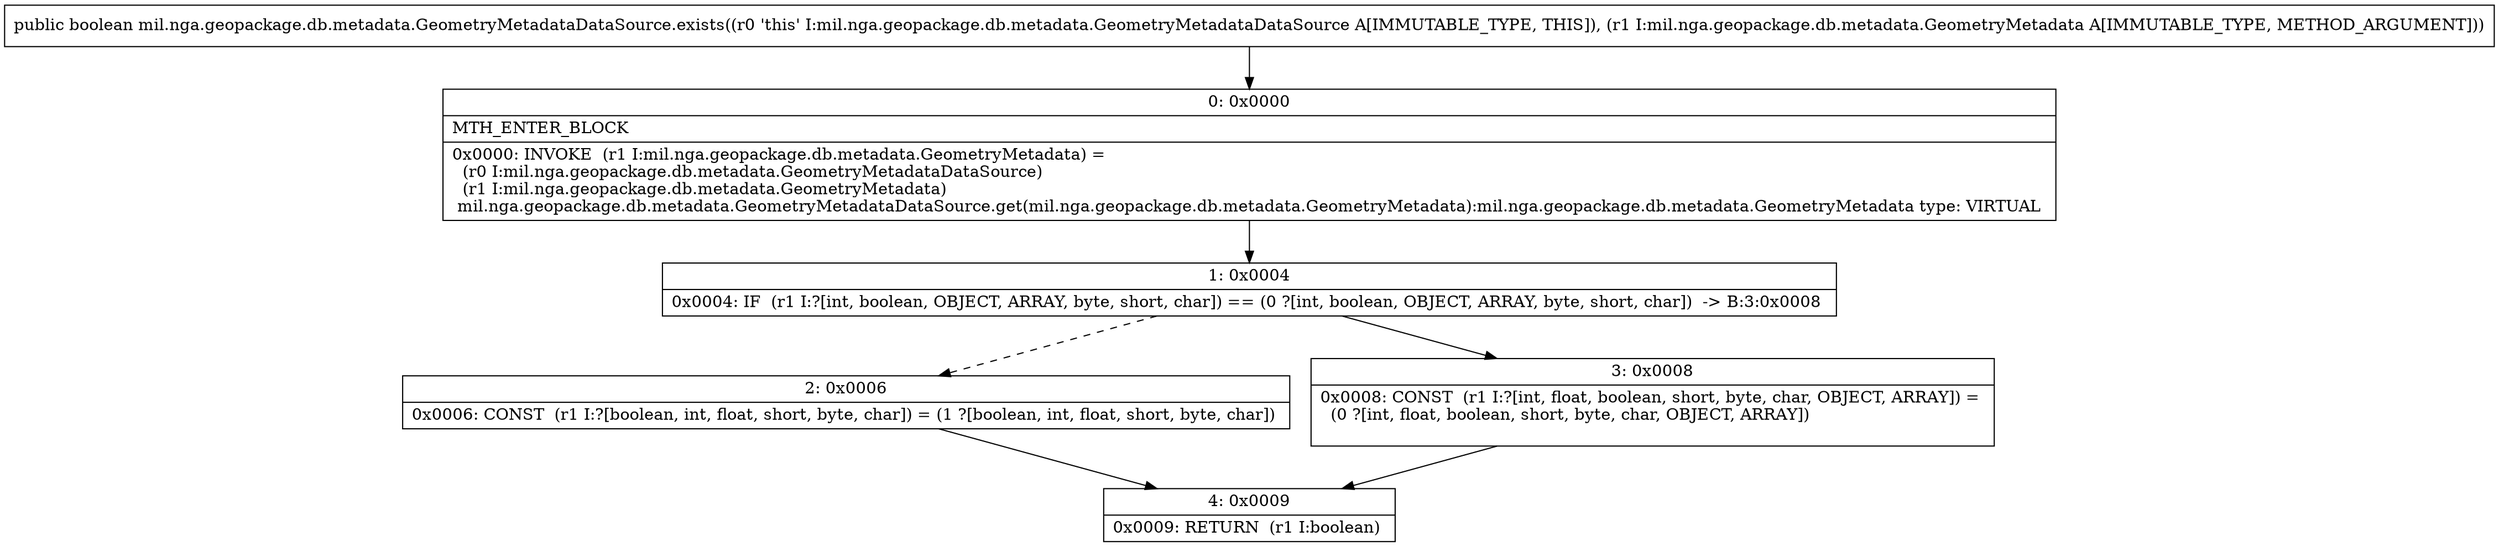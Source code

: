digraph "CFG formil.nga.geopackage.db.metadata.GeometryMetadataDataSource.exists(Lmil\/nga\/geopackage\/db\/metadata\/GeometryMetadata;)Z" {
Node_0 [shape=record,label="{0\:\ 0x0000|MTH_ENTER_BLOCK\l|0x0000: INVOKE  (r1 I:mil.nga.geopackage.db.metadata.GeometryMetadata) = \l  (r0 I:mil.nga.geopackage.db.metadata.GeometryMetadataDataSource)\l  (r1 I:mil.nga.geopackage.db.metadata.GeometryMetadata)\l mil.nga.geopackage.db.metadata.GeometryMetadataDataSource.get(mil.nga.geopackage.db.metadata.GeometryMetadata):mil.nga.geopackage.db.metadata.GeometryMetadata type: VIRTUAL \l}"];
Node_1 [shape=record,label="{1\:\ 0x0004|0x0004: IF  (r1 I:?[int, boolean, OBJECT, ARRAY, byte, short, char]) == (0 ?[int, boolean, OBJECT, ARRAY, byte, short, char])  \-\> B:3:0x0008 \l}"];
Node_2 [shape=record,label="{2\:\ 0x0006|0x0006: CONST  (r1 I:?[boolean, int, float, short, byte, char]) = (1 ?[boolean, int, float, short, byte, char]) \l}"];
Node_3 [shape=record,label="{3\:\ 0x0008|0x0008: CONST  (r1 I:?[int, float, boolean, short, byte, char, OBJECT, ARRAY]) = \l  (0 ?[int, float, boolean, short, byte, char, OBJECT, ARRAY])\l \l}"];
Node_4 [shape=record,label="{4\:\ 0x0009|0x0009: RETURN  (r1 I:boolean) \l}"];
MethodNode[shape=record,label="{public boolean mil.nga.geopackage.db.metadata.GeometryMetadataDataSource.exists((r0 'this' I:mil.nga.geopackage.db.metadata.GeometryMetadataDataSource A[IMMUTABLE_TYPE, THIS]), (r1 I:mil.nga.geopackage.db.metadata.GeometryMetadata A[IMMUTABLE_TYPE, METHOD_ARGUMENT])) }"];
MethodNode -> Node_0;
Node_0 -> Node_1;
Node_1 -> Node_2[style=dashed];
Node_1 -> Node_3;
Node_2 -> Node_4;
Node_3 -> Node_4;
}

